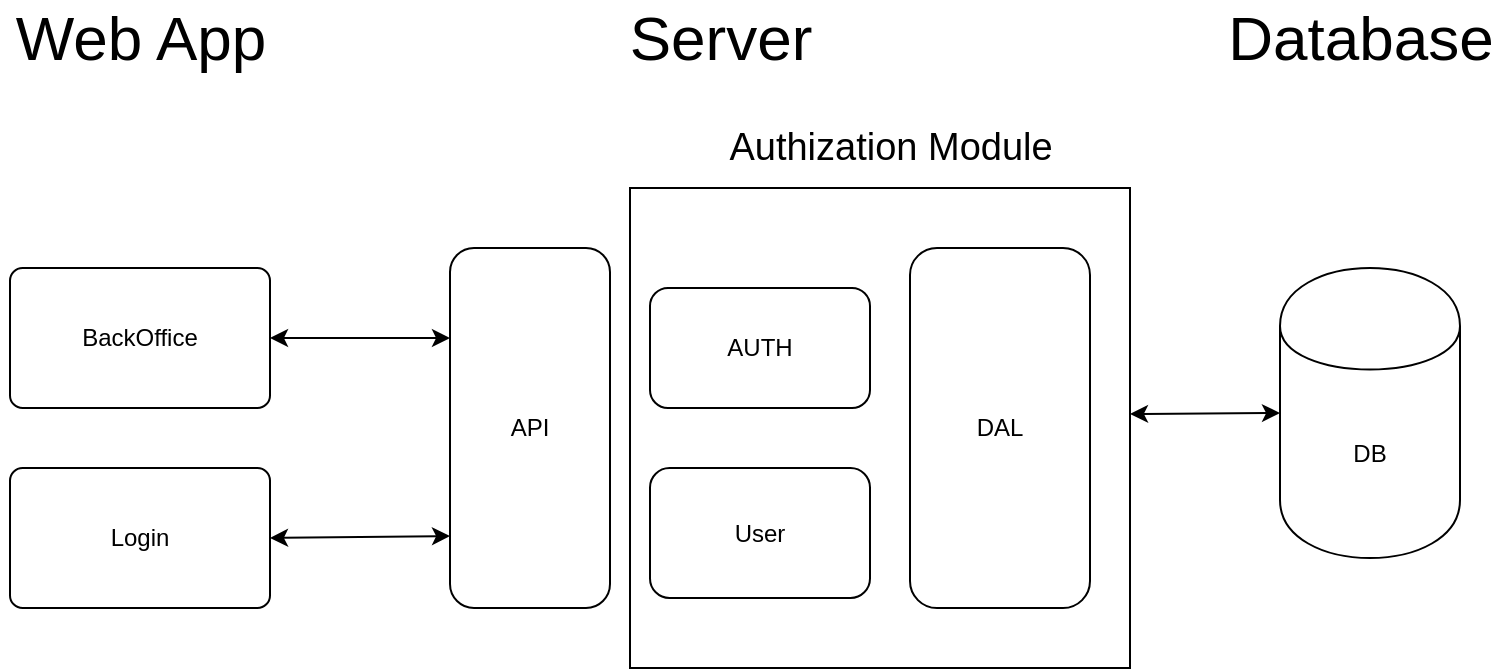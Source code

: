 <mxfile version="13.0.8" type="device"><diagram id="CZ8Apa7bAQG3Fy-uKbkU" name="Page-1"><mxGraphModel dx="1422" dy="794" grid="1" gridSize="10" guides="1" tooltips="1" connect="1" arrows="1" fold="1" page="1" pageScale="1" pageWidth="827" pageHeight="1169" math="0" shadow="0"><root><mxCell id="0"/><mxCell id="1" parent="0"/><mxCell id="lla8V1XanBTgtvIgEbnn-6" value="API" style="rounded=1;whiteSpace=wrap;html=1;" parent="1" vertex="1"><mxGeometry x="240" y="520" width="80" height="180" as="geometry"/></mxCell><mxCell id="lla8V1XanBTgtvIgEbnn-9" value="AUTH" style="rounded=1;whiteSpace=wrap;html=1;" parent="1" vertex="1"><mxGeometry x="340" y="540" width="110" height="60" as="geometry"/></mxCell><mxCell id="lla8V1XanBTgtvIgEbnn-10" value="User" style="rounded=1;whiteSpace=wrap;html=1;" parent="1" vertex="1"><mxGeometry x="340" y="630" width="110" height="65" as="geometry"/></mxCell><mxCell id="lla8V1XanBTgtvIgEbnn-12" value="DAL" style="rounded=1;whiteSpace=wrap;html=1;" parent="1" vertex="1"><mxGeometry x="470" y="520" width="90" height="180" as="geometry"/></mxCell><mxCell id="lla8V1XanBTgtvIgEbnn-13" value="DB" style="shape=cylinder;whiteSpace=wrap;html=1;boundedLbl=1;backgroundOutline=1;" parent="1" vertex="1"><mxGeometry x="655" y="530" width="90" height="145" as="geometry"/></mxCell><mxCell id="lla8V1XanBTgtvIgEbnn-14" value="&lt;font style=&quot;font-size: 31px&quot;&gt;Database&lt;/font&gt;" style="text;html=1;align=center;verticalAlign=middle;resizable=0;points=[];autosize=1;" parent="1" vertex="1"><mxGeometry x="620" y="400" width="150" height="30" as="geometry"/></mxCell><mxCell id="lla8V1XanBTgtvIgEbnn-17" value="&lt;font style=&quot;font-size: 31px&quot;&gt;Server&lt;/font&gt;" style="text;html=1;align=center;verticalAlign=middle;resizable=0;points=[];autosize=1;" parent="1" vertex="1"><mxGeometry x="320" y="400" width="110" height="30" as="geometry"/></mxCell><mxCell id="lla8V1XanBTgtvIgEbnn-18" value="&lt;font style=&quot;font-size: 31px&quot;&gt;Web App&lt;/font&gt;" style="text;html=1;align=center;verticalAlign=middle;resizable=0;points=[];autosize=1;" parent="1" vertex="1"><mxGeometry x="15" y="400" width="140" height="30" as="geometry"/></mxCell><mxCell id="lla8V1XanBTgtvIgEbnn-21" value="BackOffice" style="rounded=1;whiteSpace=wrap;html=1;arcSize=9;" parent="1" vertex="1"><mxGeometry x="20" y="530" width="130" height="70" as="geometry"/></mxCell><mxCell id="MXZU6f-J3Y-h2exgAPkB-5" value="Login" style="rounded=1;whiteSpace=wrap;html=1;arcSize=9;" parent="1" vertex="1"><mxGeometry x="20" y="630" width="130" height="70" as="geometry"/></mxCell><mxCell id="MXZU6f-J3Y-h2exgAPkB-6" value="" style="endArrow=classic;startArrow=classic;html=1;entryX=0;entryY=0.5;entryDx=0;entryDy=0;" parent="1" target="lla8V1XanBTgtvIgEbnn-13" edge="1"><mxGeometry width="50" height="50" relative="1" as="geometry"><mxPoint x="580" y="603" as="sourcePoint"/><mxPoint x="440" y="580" as="targetPoint"/></mxGeometry></mxCell><mxCell id="MXZU6f-J3Y-h2exgAPkB-7" value="" style="endArrow=classic;startArrow=classic;html=1;exitX=1;exitY=0.5;exitDx=0;exitDy=0;entryX=0;entryY=0.25;entryDx=0;entryDy=0;" parent="1" source="lla8V1XanBTgtvIgEbnn-21" target="lla8V1XanBTgtvIgEbnn-6" edge="1"><mxGeometry width="50" height="50" relative="1" as="geometry"><mxPoint x="390" y="630" as="sourcePoint"/><mxPoint x="440" y="580" as="targetPoint"/></mxGeometry></mxCell><mxCell id="MXZU6f-J3Y-h2exgAPkB-8" value="" style="endArrow=classic;startArrow=classic;html=1;exitX=1;exitY=0.5;exitDx=0;exitDy=0;entryX=0;entryY=0.8;entryDx=0;entryDy=0;entryPerimeter=0;" parent="1" source="MXZU6f-J3Y-h2exgAPkB-5" target="lla8V1XanBTgtvIgEbnn-6" edge="1"><mxGeometry width="50" height="50" relative="1" as="geometry"><mxPoint x="390" y="630" as="sourcePoint"/><mxPoint x="240" y="666" as="targetPoint"/></mxGeometry></mxCell><mxCell id="K4RD8kYvehkVeOsz5fD8-1" value="" style="rounded=0;whiteSpace=wrap;html=1;fillColor=none;" vertex="1" parent="1"><mxGeometry x="330" y="490" width="250" height="240" as="geometry"/></mxCell><mxCell id="K4RD8kYvehkVeOsz5fD8-2" value="&lt;font style=&quot;font-size: 19px&quot;&gt;Authization Module&lt;/font&gt;" style="text;html=1;align=center;verticalAlign=middle;resizable=0;points=[];autosize=1;" vertex="1" parent="1"><mxGeometry x="370" y="460" width="180" height="20" as="geometry"/></mxCell></root></mxGraphModel></diagram></mxfile>